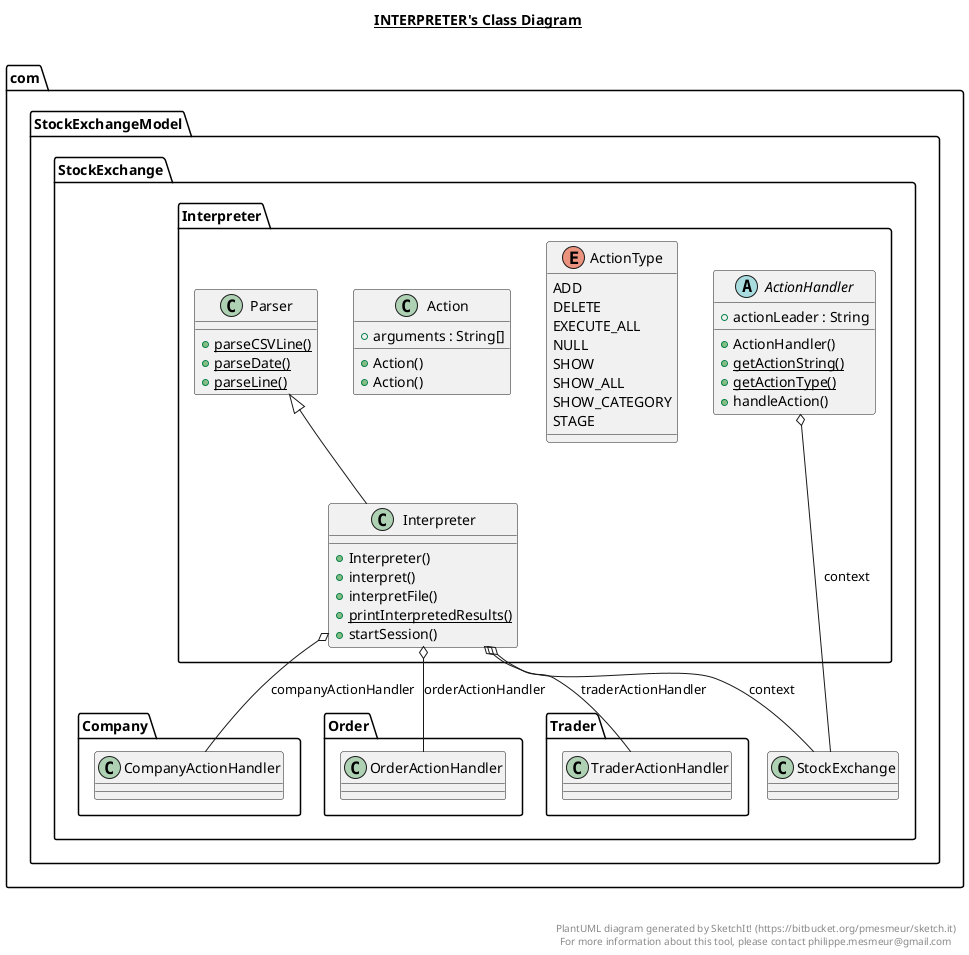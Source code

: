 @startuml

title __INTERPRETER's Class Diagram__\n

  namespace com.StockExchangeModel {
    namespace StockExchange {
      namespace Interpreter {
        enum ActionType {
          ADD
          DELETE
          EXECUTE_ALL
          NULL
          SHOW
          SHOW_ALL
          SHOW_CATEGORY
          STAGE
        }
        class com.StockExchangeModel.StockExchange.Interpreter.Action {
            + arguments : String[]
            + Action()
            + Action()
        }
        abstract class com.StockExchangeModel.StockExchange.Interpreter.ActionHandler {
            + actionLeader : String
            + ActionHandler()
            {static} + getActionString()
            {static} + getActionType()
            + handleAction()
        }
        class com.StockExchangeModel.StockExchange.Interpreter.Interpreter {
            + Interpreter()
            + interpret()
            + interpretFile()
            {static} + printInterpretedResults()
            + startSession()
        }
        class com.StockExchangeModel.StockExchange.Interpreter.Parser {
            {static} + parseCSVLine()
            {static} + parseDate()
            {static} + parseLine()
        }
      }
    }
  }
  

  com.StockExchangeModel.StockExchange.Interpreter.Action o-- com.StockExchangeModel.StockExchange.Interpreter.ActionHandler.ActionType : actionType
  com.StockExchangeModel.StockExchange.Interpreter.ActionHandler o-- com.StockExchangeModel.StockExchange.StockExchange : context
  com.StockExchangeModel.StockExchange.Interpreter.ActionHandler +-down- com.StockExchangeModel.StockExchange.Interpreter.ActionHandler.ActionType
  com.StockExchangeModel.StockExchange.Interpreter.Interpreter -up-|> com.StockExchangeModel.StockExchange.Interpreter.Parser
  com.StockExchangeModel.StockExchange.Interpreter.Interpreter o-- com.StockExchangeModel.StockExchange.Company.CompanyActionHandler : companyActionHandler
  com.StockExchangeModel.StockExchange.Interpreter.Interpreter o-- com.StockExchangeModel.StockExchange.StockExchange : context
  com.StockExchangeModel.StockExchange.Interpreter.Interpreter o-- com.StockExchangeModel.StockExchange.Order.OrderActionHandler : orderActionHandler
  com.StockExchangeModel.StockExchange.Interpreter.Interpreter o-- com.StockExchangeModel.StockExchange.Trader.TraderActionHandler : traderActionHandler


right footer


PlantUML diagram generated by SketchIt! (https://bitbucket.org/pmesmeur/sketch.it)
For more information about this tool, please contact philippe.mesmeur@gmail.com
endfooter

@enduml
